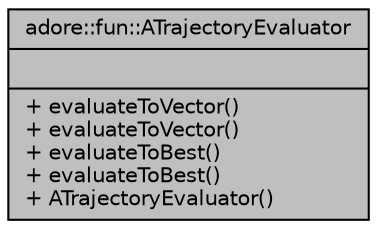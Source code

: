 digraph "adore::fun::ATrajectoryEvaluator"
{
 // LATEX_PDF_SIZE
  edge [fontname="Helvetica",fontsize="10",labelfontname="Helvetica",labelfontsize="10"];
  node [fontname="Helvetica",fontsize="10",shape=record];
  Node1 [label="{adore::fun::ATrajectoryEvaluator\n||+ evaluateToVector()\l+ evaluateToVector()\l+ evaluateToBest()\l+ evaluateToBest()\l+ ATrajectoryEvaluator()\l}",height=0.2,width=0.4,color="black", fillcolor="grey75", style="filled", fontcolor="black",tooltip=" "];
}

